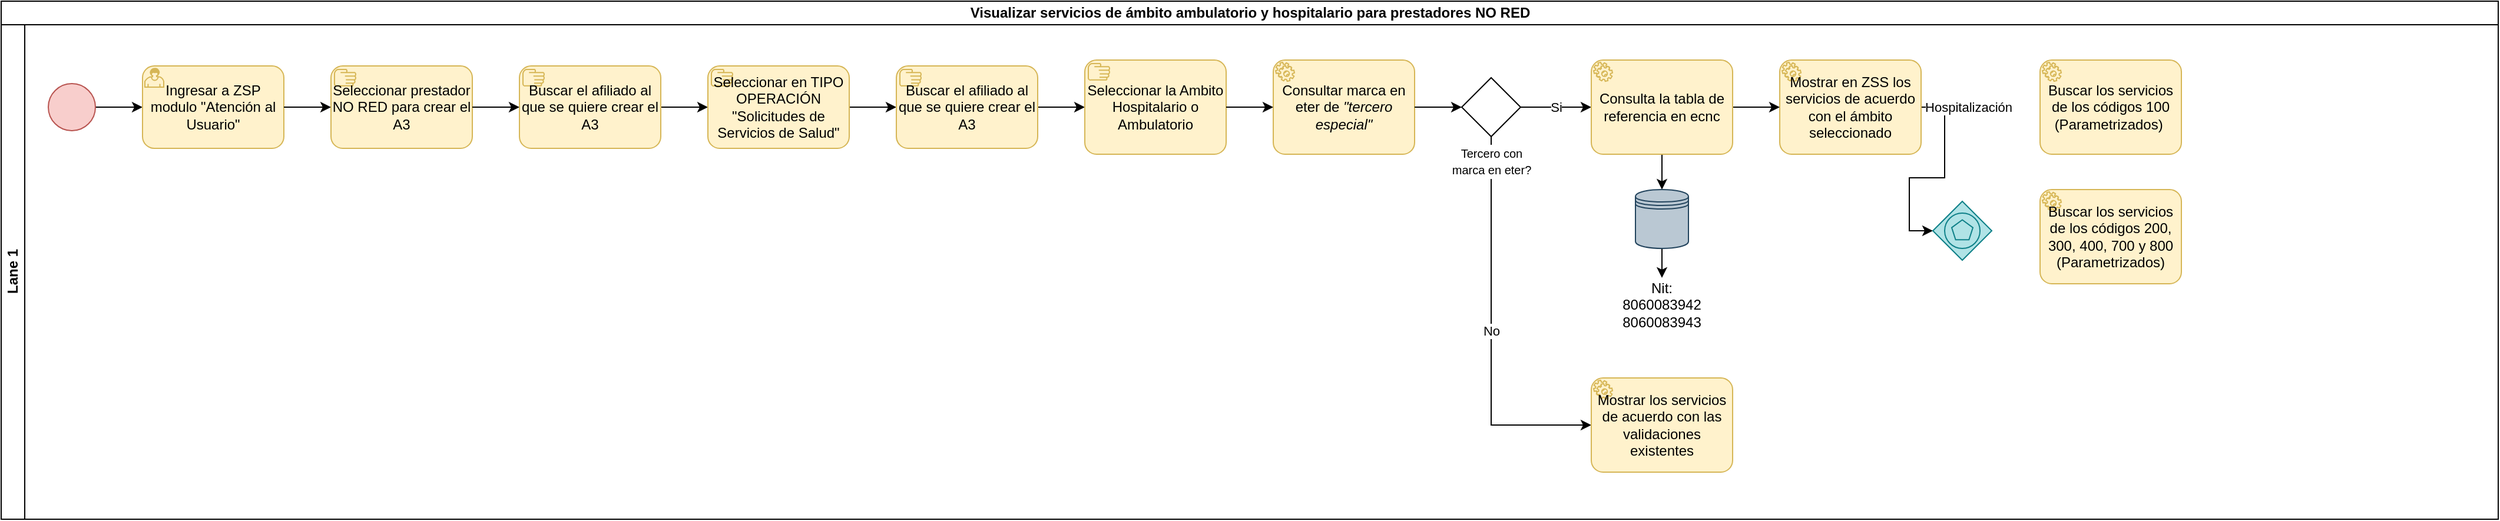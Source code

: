 <mxfile version="21.5.0" type="github">
  <diagram name="Página-1" id="TRl0oPyITWr-6Asu_PwD">
    <mxGraphModel dx="1034" dy="708" grid="1" gridSize="10" guides="1" tooltips="1" connect="1" arrows="1" fold="1" page="1" pageScale="1" pageWidth="2200" pageHeight="550" math="0" shadow="0">
      <root>
        <mxCell id="0" />
        <mxCell id="1" parent="0" />
        <mxCell id="DZp7piEdJl-Q790h61w1-1" value="Visualizar servicios de ámbito ambulatorio y hospitalario para prestadores NO RED" style="swimlane;childLayout=stackLayout;resizeParent=1;resizeParentMax=0;horizontal=1;startSize=20;horizontalStack=0;html=1;" vertex="1" parent="1">
          <mxGeometry x="40" y="40" width="2120" height="440" as="geometry" />
        </mxCell>
        <mxCell id="DZp7piEdJl-Q790h61w1-2" value="Lane 1" style="swimlane;startSize=20;horizontal=0;html=1;" vertex="1" parent="DZp7piEdJl-Q790h61w1-1">
          <mxGeometry y="20" width="2120" height="420" as="geometry" />
        </mxCell>
        <mxCell id="DZp7piEdJl-Q790h61w1-11" style="edgeStyle=orthogonalEdgeStyle;rounded=0;orthogonalLoop=1;jettySize=auto;html=1;entryX=0;entryY=0.5;entryDx=0;entryDy=0;entryPerimeter=0;" edge="1" parent="DZp7piEdJl-Q790h61w1-2" source="DZp7piEdJl-Q790h61w1-10" target="DZp7piEdJl-Q790h61w1-6">
          <mxGeometry relative="1" as="geometry" />
        </mxCell>
        <mxCell id="DZp7piEdJl-Q790h61w1-10" value="" style="points=[[0.145,0.145,0],[0.5,0,0],[0.855,0.145,0],[1,0.5,0],[0.855,0.855,0],[0.5,1,0],[0.145,0.855,0],[0,0.5,0]];shape=mxgraph.bpmn.event;html=1;verticalLabelPosition=bottom;labelBackgroundColor=#ffffff;verticalAlign=top;align=center;perimeter=ellipsePerimeter;outlineConnect=0;aspect=fixed;outline=standard;symbol=general;fillColor=#f8cecc;strokeColor=#b85450;" vertex="1" parent="DZp7piEdJl-Q790h61w1-2">
          <mxGeometry x="40" y="50" width="40" height="40" as="geometry" />
        </mxCell>
        <mxCell id="DZp7piEdJl-Q790h61w1-6" value="Ingresar a ZSP modulo &quot;Atención al Usuario&quot;" style="points=[[0.25,0,0],[0.5,0,0],[0.75,0,0],[1,0.25,0],[1,0.5,0],[1,0.75,0],[0.75,1,0],[0.5,1,0],[0.25,1,0],[0,0.75,0],[0,0.5,0],[0,0.25,0]];shape=mxgraph.bpmn.task;whiteSpace=wrap;rectStyle=rounded;size=10;html=1;container=1;expand=0;collapsible=0;taskMarker=user;fillColor=#fff2cc;strokeColor=#d6b656;" vertex="1" parent="DZp7piEdJl-Q790h61w1-2">
          <mxGeometry x="120" y="35" width="120" height="70" as="geometry" />
        </mxCell>
        <mxCell id="DZp7piEdJl-Q790h61w1-8" value="Seleccionar prestador NO RED para crear el A3" style="points=[[0.25,0,0],[0.5,0,0],[0.75,0,0],[1,0.25,0],[1,0.5,0],[1,0.75,0],[0.75,1,0],[0.5,1,0],[0.25,1,0],[0,0.75,0],[0,0.5,0],[0,0.25,0]];shape=mxgraph.bpmn.task;whiteSpace=wrap;rectStyle=rounded;size=10;html=1;container=1;expand=0;collapsible=0;taskMarker=manual;fillColor=#fff2cc;strokeColor=#d6b656;" vertex="1" parent="DZp7piEdJl-Q790h61w1-2">
          <mxGeometry x="280" y="35" width="120" height="70" as="geometry" />
        </mxCell>
        <mxCell id="DZp7piEdJl-Q790h61w1-5" style="edgeStyle=orthogonalEdgeStyle;rounded=0;orthogonalLoop=1;jettySize=auto;html=1;" edge="1" parent="DZp7piEdJl-Q790h61w1-2" source="DZp7piEdJl-Q790h61w1-6" target="DZp7piEdJl-Q790h61w1-8">
          <mxGeometry relative="1" as="geometry">
            <mxPoint x="280" y="70" as="targetPoint" />
          </mxGeometry>
        </mxCell>
        <mxCell id="DZp7piEdJl-Q790h61w1-12" style="edgeStyle=orthogonalEdgeStyle;rounded=0;orthogonalLoop=1;jettySize=auto;html=1;" edge="1" parent="DZp7piEdJl-Q790h61w1-2" source="DZp7piEdJl-Q790h61w1-9" target="DZp7piEdJl-Q790h61w1-13">
          <mxGeometry relative="1" as="geometry">
            <mxPoint x="600" y="70" as="targetPoint" />
          </mxGeometry>
        </mxCell>
        <mxCell id="DZp7piEdJl-Q790h61w1-9" value="Buscar el afiliado al que se quiere crear el A3" style="points=[[0.25,0,0],[0.5,0,0],[0.75,0,0],[1,0.25,0],[1,0.5,0],[1,0.75,0],[0.75,1,0],[0.5,1,0],[0.25,1,0],[0,0.75,0],[0,0.5,0],[0,0.25,0]];shape=mxgraph.bpmn.task;whiteSpace=wrap;rectStyle=rounded;size=10;html=1;container=1;expand=0;collapsible=0;taskMarker=manual;fillColor=#fff2cc;strokeColor=#d6b656;" vertex="1" parent="DZp7piEdJl-Q790h61w1-2">
          <mxGeometry x="440" y="35" width="120" height="70" as="geometry" />
        </mxCell>
        <mxCell id="DZp7piEdJl-Q790h61w1-7" style="edgeStyle=orthogonalEdgeStyle;rounded=0;orthogonalLoop=1;jettySize=auto;html=1;" edge="1" parent="DZp7piEdJl-Q790h61w1-2" source="DZp7piEdJl-Q790h61w1-8" target="DZp7piEdJl-Q790h61w1-9">
          <mxGeometry relative="1" as="geometry" />
        </mxCell>
        <mxCell id="DZp7piEdJl-Q790h61w1-15" style="edgeStyle=orthogonalEdgeStyle;rounded=0;orthogonalLoop=1;jettySize=auto;html=1;" edge="1" parent="DZp7piEdJl-Q790h61w1-2" source="DZp7piEdJl-Q790h61w1-13" target="DZp7piEdJl-Q790h61w1-14">
          <mxGeometry relative="1" as="geometry" />
        </mxCell>
        <mxCell id="DZp7piEdJl-Q790h61w1-13" value="Seleccionar en TIPO OPERACIÓN &quot;Solicitudes de Servicios de Salud&quot;" style="points=[[0.25,0,0],[0.5,0,0],[0.75,0,0],[1,0.25,0],[1,0.5,0],[1,0.75,0],[0.75,1,0],[0.5,1,0],[0.25,1,0],[0,0.75,0],[0,0.5,0],[0,0.25,0]];shape=mxgraph.bpmn.task;whiteSpace=wrap;rectStyle=rounded;size=10;html=1;container=1;expand=0;collapsible=0;taskMarker=manual;fillColor=#fff2cc;strokeColor=#d6b656;" vertex="1" parent="DZp7piEdJl-Q790h61w1-2">
          <mxGeometry x="600" y="35" width="120" height="70" as="geometry" />
        </mxCell>
        <mxCell id="DZp7piEdJl-Q790h61w1-22" style="edgeStyle=orthogonalEdgeStyle;rounded=0;orthogonalLoop=1;jettySize=auto;html=1;" edge="1" parent="DZp7piEdJl-Q790h61w1-2" source="DZp7piEdJl-Q790h61w1-14" target="DZp7piEdJl-Q790h61w1-16">
          <mxGeometry relative="1" as="geometry" />
        </mxCell>
        <mxCell id="DZp7piEdJl-Q790h61w1-14" value="Buscar el afiliado al que se quiere crear el A3" style="points=[[0.25,0,0],[0.5,0,0],[0.75,0,0],[1,0.25,0],[1,0.5,0],[1,0.75,0],[0.75,1,0],[0.5,1,0],[0.25,1,0],[0,0.75,0],[0,0.5,0],[0,0.25,0]];shape=mxgraph.bpmn.task;whiteSpace=wrap;rectStyle=rounded;size=10;html=1;container=1;expand=0;collapsible=0;taskMarker=manual;fillColor=#fff2cc;strokeColor=#d6b656;" vertex="1" parent="DZp7piEdJl-Q790h61w1-2">
          <mxGeometry x="760" y="35" width="120" height="70" as="geometry" />
        </mxCell>
        <mxCell id="DZp7piEdJl-Q790h61w1-16" value="Seleccionar la Ambito Hospitalario o Ambulatorio" style="points=[[0.25,0,0],[0.5,0,0],[0.75,0,0],[1,0.25,0],[1,0.5,0],[1,0.75,0],[0.75,1,0],[0.5,1,0],[0.25,1,0],[0,0.75,0],[0,0.5,0],[0,0.25,0]];shape=mxgraph.bpmn.task;whiteSpace=wrap;rectStyle=rounded;size=10;html=1;container=1;expand=0;collapsible=0;taskMarker=manual;fillColor=#fff2cc;strokeColor=#d6b656;" vertex="1" parent="DZp7piEdJl-Q790h61w1-2">
          <mxGeometry x="920" y="30" width="120" height="80" as="geometry" />
        </mxCell>
        <mxCell id="DZp7piEdJl-Q790h61w1-26" value="Consultar marca en eter de &lt;i&gt;&quot;tercero especial&quot;&lt;/i&gt;" style="points=[[0.25,0,0],[0.5,0,0],[0.75,0,0],[1,0.25,0],[1,0.5,0],[1,0.75,0],[0.75,1,0],[0.5,1,0],[0.25,1,0],[0,0.75,0],[0,0.5,0],[0,0.25,0]];shape=mxgraph.bpmn.task;whiteSpace=wrap;rectStyle=rounded;size=10;html=1;container=1;expand=0;collapsible=0;taskMarker=service;fillColor=#fff2cc;strokeColor=#d6b656;" vertex="1" parent="DZp7piEdJl-Q790h61w1-2">
          <mxGeometry x="1080" y="30" width="120" height="80" as="geometry" />
        </mxCell>
        <mxCell id="DZp7piEdJl-Q790h61w1-27" style="edgeStyle=orthogonalEdgeStyle;rounded=0;orthogonalLoop=1;jettySize=auto;html=1;" edge="1" parent="DZp7piEdJl-Q790h61w1-2" source="DZp7piEdJl-Q790h61w1-16" target="DZp7piEdJl-Q790h61w1-26">
          <mxGeometry relative="1" as="geometry" />
        </mxCell>
        <mxCell id="DZp7piEdJl-Q790h61w1-30" value="No" style="edgeStyle=orthogonalEdgeStyle;rounded=0;orthogonalLoop=1;jettySize=auto;html=1;entryX=0;entryY=0.5;entryDx=0;entryDy=0;entryPerimeter=0;" edge="1" parent="DZp7piEdJl-Q790h61w1-2" source="DZp7piEdJl-Q790h61w1-29" target="DZp7piEdJl-Q790h61w1-43">
          <mxGeometry relative="1" as="geometry">
            <mxPoint x="1265" y="310" as="targetPoint" />
            <Array as="points">
              <mxPoint x="1265" y="340" />
            </Array>
          </mxGeometry>
        </mxCell>
        <mxCell id="DZp7piEdJl-Q790h61w1-31" value="Si" style="edgeStyle=orthogonalEdgeStyle;rounded=0;orthogonalLoop=1;jettySize=auto;html=1;entryX=0;entryY=0.5;entryDx=0;entryDy=0;entryPerimeter=0;" edge="1" parent="DZp7piEdJl-Q790h61w1-2" source="DZp7piEdJl-Q790h61w1-29" target="DZp7piEdJl-Q790h61w1-36">
          <mxGeometry relative="1" as="geometry">
            <mxPoint x="1370" y="70" as="targetPoint" />
          </mxGeometry>
        </mxCell>
        <mxCell id="DZp7piEdJl-Q790h61w1-29" value="&lt;font style=&quot;font-size: 10px;&quot;&gt;Tercero con &lt;br&gt;marca en eter?&lt;/font&gt;" style="points=[[0.25,0.25,0],[0.5,0,0],[0.75,0.25,0],[1,0.5,0],[0.75,0.75,0],[0.5,1,0],[0.25,0.75,0],[0,0.5,0]];shape=mxgraph.bpmn.gateway2;html=1;verticalLabelPosition=bottom;labelBackgroundColor=#ffffff;verticalAlign=top;align=center;perimeter=rhombusPerimeter;outlineConnect=0;outline=none;symbol=none;" vertex="1" parent="DZp7piEdJl-Q790h61w1-2">
          <mxGeometry x="1240" y="45" width="50" height="50" as="geometry" />
        </mxCell>
        <mxCell id="DZp7piEdJl-Q790h61w1-28" style="edgeStyle=orthogonalEdgeStyle;rounded=0;orthogonalLoop=1;jettySize=auto;html=1;" edge="1" parent="DZp7piEdJl-Q790h61w1-2" source="DZp7piEdJl-Q790h61w1-26" target="DZp7piEdJl-Q790h61w1-29">
          <mxGeometry relative="1" as="geometry">
            <mxPoint x="1240" y="70" as="targetPoint" />
          </mxGeometry>
        </mxCell>
        <mxCell id="DZp7piEdJl-Q790h61w1-48" style="edgeStyle=orthogonalEdgeStyle;rounded=0;orthogonalLoop=1;jettySize=auto;html=1;entryX=0;entryY=0.5;entryDx=0;entryDy=0;entryPerimeter=0;" edge="1" parent="DZp7piEdJl-Q790h61w1-2" source="DZp7piEdJl-Q790h61w1-32" target="DZp7piEdJl-Q790h61w1-47">
          <mxGeometry relative="1" as="geometry" />
        </mxCell>
        <mxCell id="DZp7piEdJl-Q790h61w1-32" value="Mostrar en ZSS los servicios de acuerdo con el ámbito seleccionado" style="points=[[0.25,0,0],[0.5,0,0],[0.75,0,0],[1,0.25,0],[1,0.5,0],[1,0.75,0],[0.75,1,0],[0.5,1,0],[0.25,1,0],[0,0.75,0],[0,0.5,0],[0,0.25,0]];shape=mxgraph.bpmn.task;whiteSpace=wrap;rectStyle=rounded;size=10;html=1;container=1;expand=0;collapsible=0;taskMarker=service;fillColor=#fff2cc;strokeColor=#d6b656;" vertex="1" parent="DZp7piEdJl-Q790h61w1-2">
          <mxGeometry x="1510" y="30" width="120" height="80" as="geometry" />
        </mxCell>
        <mxCell id="DZp7piEdJl-Q790h61w1-38" style="edgeStyle=orthogonalEdgeStyle;rounded=0;orthogonalLoop=1;jettySize=auto;html=1;entryX=0.5;entryY=0;entryDx=0;entryDy=0;" edge="1" parent="DZp7piEdJl-Q790h61w1-2" source="DZp7piEdJl-Q790h61w1-36" target="DZp7piEdJl-Q790h61w1-37">
          <mxGeometry relative="1" as="geometry" />
        </mxCell>
        <mxCell id="DZp7piEdJl-Q790h61w1-42" style="edgeStyle=orthogonalEdgeStyle;rounded=0;orthogonalLoop=1;jettySize=auto;html=1;" edge="1" parent="DZp7piEdJl-Q790h61w1-2" source="DZp7piEdJl-Q790h61w1-36" target="DZp7piEdJl-Q790h61w1-32">
          <mxGeometry relative="1" as="geometry" />
        </mxCell>
        <mxCell id="DZp7piEdJl-Q790h61w1-36" value="Consulta la tabla de referencia en ecnc" style="points=[[0.25,0,0],[0.5,0,0],[0.75,0,0],[1,0.25,0],[1,0.5,0],[1,0.75,0],[0.75,1,0],[0.5,1,0],[0.25,1,0],[0,0.75,0],[0,0.5,0],[0,0.25,0]];shape=mxgraph.bpmn.task;whiteSpace=wrap;rectStyle=rounded;size=10;html=1;container=1;expand=0;collapsible=0;taskMarker=service;fillColor=#fff2cc;strokeColor=#d6b656;" vertex="1" parent="DZp7piEdJl-Q790h61w1-2">
          <mxGeometry x="1350" y="30" width="120" height="80" as="geometry" />
        </mxCell>
        <mxCell id="DZp7piEdJl-Q790h61w1-41" style="edgeStyle=orthogonalEdgeStyle;rounded=0;orthogonalLoop=1;jettySize=auto;html=1;" edge="1" parent="DZp7piEdJl-Q790h61w1-2" source="DZp7piEdJl-Q790h61w1-37" target="DZp7piEdJl-Q790h61w1-40">
          <mxGeometry relative="1" as="geometry" />
        </mxCell>
        <mxCell id="DZp7piEdJl-Q790h61w1-37" value="" style="shape=datastore;whiteSpace=wrap;html=1;fillColor=#bac8d3;strokeColor=#23445d;" vertex="1" parent="DZp7piEdJl-Q790h61w1-2">
          <mxGeometry x="1387.5" y="140" width="45" height="50" as="geometry" />
        </mxCell>
        <mxCell id="DZp7piEdJl-Q790h61w1-40" value="Nit: &lt;br&gt;8060083942&lt;br&gt;8060083943" style="text;html=1;strokeColor=none;fillColor=none;align=center;verticalAlign=middle;whiteSpace=wrap;rounded=0;dashed=1;" vertex="1" parent="DZp7piEdJl-Q790h61w1-2">
          <mxGeometry x="1355" y="215" width="110" height="45" as="geometry" />
        </mxCell>
        <mxCell id="DZp7piEdJl-Q790h61w1-43" value="Mostrar los servicios de acuerdo con las validaciones existentes" style="points=[[0.25,0,0],[0.5,0,0],[0.75,0,0],[1,0.25,0],[1,0.5,0],[1,0.75,0],[0.75,1,0],[0.5,1,0],[0.25,1,0],[0,0.75,0],[0,0.5,0],[0,0.25,0]];shape=mxgraph.bpmn.task;whiteSpace=wrap;rectStyle=rounded;size=10;html=1;container=1;expand=0;collapsible=0;taskMarker=service;fillColor=#fff2cc;strokeColor=#d6b656;" vertex="1" parent="DZp7piEdJl-Q790h61w1-2">
          <mxGeometry x="1350" y="300" width="120" height="80" as="geometry" />
        </mxCell>
        <mxCell id="DZp7piEdJl-Q790h61w1-44" value="Hospitalización" style="edgeLabel;html=1;align=center;verticalAlign=middle;resizable=0;points=[];" vertex="1" connectable="0" parent="DZp7piEdJl-Q790h61w1-2">
          <mxGeometry x="1670" y="70" as="geometry" />
        </mxCell>
        <mxCell id="DZp7piEdJl-Q790h61w1-45" value="Buscar los servicios de los códigos 100&lt;br&gt;(Parametrizados)&amp;nbsp;" style="points=[[0.25,0,0],[0.5,0,0],[0.75,0,0],[1,0.25,0],[1,0.5,0],[1,0.75,0],[0.75,1,0],[0.5,1,0],[0.25,1,0],[0,0.75,0],[0,0.5,0],[0,0.25,0]];shape=mxgraph.bpmn.task;whiteSpace=wrap;rectStyle=rounded;size=10;html=1;container=1;expand=0;collapsible=0;taskMarker=service;fillColor=#fff2cc;strokeColor=#d6b656;" vertex="1" parent="DZp7piEdJl-Q790h61w1-2">
          <mxGeometry x="1731" y="30" width="120" height="80" as="geometry" />
        </mxCell>
        <mxCell id="DZp7piEdJl-Q790h61w1-46" value="Buscar los servicios de los códigos 200, 300, 400, 700 y 800&lt;br&gt;(Parametrizados)" style="points=[[0.25,0,0],[0.5,0,0],[0.75,0,0],[1,0.25,0],[1,0.5,0],[1,0.75,0],[0.75,1,0],[0.5,1,0],[0.25,1,0],[0,0.75,0],[0,0.5,0],[0,0.25,0]];shape=mxgraph.bpmn.task;whiteSpace=wrap;rectStyle=rounded;size=10;html=1;container=1;expand=0;collapsible=0;taskMarker=service;fillColor=#fff2cc;strokeColor=#d6b656;" vertex="1" parent="DZp7piEdJl-Q790h61w1-2">
          <mxGeometry x="1731" y="140" width="120" height="80" as="geometry" />
        </mxCell>
        <mxCell id="DZp7piEdJl-Q790h61w1-47" value="" style="points=[[0.25,0.25,0],[0.5,0,0],[0.75,0.25,0],[1,0.5,0],[0.75,0.75,0],[0.5,1,0],[0.25,0.75,0],[0,0.5,0]];shape=mxgraph.bpmn.gateway2;html=1;verticalLabelPosition=bottom;labelBackgroundColor=#ffffff;verticalAlign=top;align=center;perimeter=rhombusPerimeter;outlineConnect=0;outline=standard;symbol=multiple;fillColor=#b0e3e6;strokeColor=#0e8088;" vertex="1" parent="DZp7piEdJl-Q790h61w1-2">
          <mxGeometry x="1640" y="150" width="50" height="50" as="geometry" />
        </mxCell>
      </root>
    </mxGraphModel>
  </diagram>
</mxfile>
